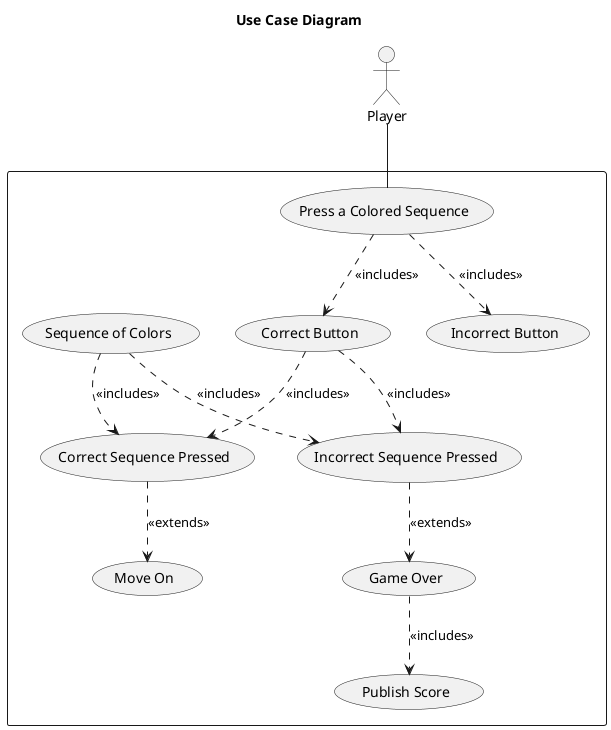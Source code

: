 @startuml
title Use Case Diagram

actor Player

rectangle  {


    usecase "Press a Colored Sequence" as UC_player_1
    usecase "Sequence of Colors" as colorSequence
    usecase "Correct Button" as correctButton
    usecase "Incorrect Button" as incorrectButton
    usecase "Correct Sequence Pressed" as correctSequence
    usecase "Incorrect Sequence Pressed" as incorrectSequence

    Player -- UC_player_1
    UC_player_1 ..> correctButton: <<includes>>
    UC_player_1 ..> incorrectButton: <<includes>>
    colorSequence ..> correctSequence: <<includes>>
    colorSequence ..> incorrectSequence: <<includes>>
    correctButton ..> correctSequence: <<includes>>
    correctButton ..> incorrectSequence: <<includes>>
    correctSequence ..> (Move On): <<extends>>
    incorrectSequence ..> (Game Over): <<extends>>
    (Game Over) ..> (Publish Score): <<includes>>
}
@enduml


